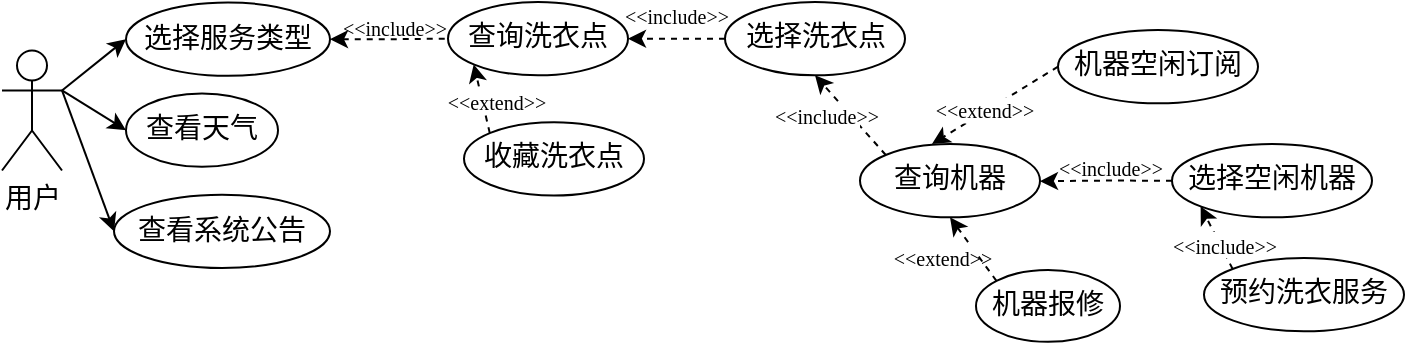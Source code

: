 <mxfile version="26.2.14">
  <diagram name="第 1 页" id="bXbiH3EwShpQN_3dVzvC">
    <mxGraphModel dx="1042" dy="562" grid="1" gridSize="10" guides="1" tooltips="1" connect="1" arrows="1" fold="1" page="1" pageScale="1" pageWidth="827" pageHeight="1169" math="0" shadow="0">
      <root>
        <mxCell id="0" />
        <mxCell id="1" parent="0" />
        <mxCell id="yq6kMvonuecbsFn-W1nJ-34" style="edgeStyle=none;rounded=0;orthogonalLoop=1;jettySize=auto;html=1;exitX=1;exitY=0.333;exitDx=0;exitDy=0;exitPerimeter=0;entryX=0;entryY=0.5;entryDx=0;entryDy=0;" edge="1" parent="1" source="rSCCLJno3e1j1hXcmhqp-1" target="rSCCLJno3e1j1hXcmhqp-6">
          <mxGeometry relative="1" as="geometry" />
        </mxCell>
        <mxCell id="yq6kMvonuecbsFn-W1nJ-35" style="edgeStyle=none;rounded=0;orthogonalLoop=1;jettySize=auto;html=1;exitX=1;exitY=0.333;exitDx=0;exitDy=0;exitPerimeter=0;entryX=0;entryY=0.5;entryDx=0;entryDy=0;" edge="1" parent="1" source="rSCCLJno3e1j1hXcmhqp-1" target="rSCCLJno3e1j1hXcmhqp-7">
          <mxGeometry relative="1" as="geometry" />
        </mxCell>
        <mxCell id="yq6kMvonuecbsFn-W1nJ-36" style="edgeStyle=none;rounded=0;orthogonalLoop=1;jettySize=auto;html=1;exitX=1;exitY=0.333;exitDx=0;exitDy=0;exitPerimeter=0;entryX=0;entryY=0.5;entryDx=0;entryDy=0;" edge="1" parent="1" source="rSCCLJno3e1j1hXcmhqp-1" target="yq6kMvonuecbsFn-W1nJ-32">
          <mxGeometry relative="1" as="geometry" />
        </mxCell>
        <mxCell id="rSCCLJno3e1j1hXcmhqp-1" value="用户" style="shape=umlActor;verticalLabelPosition=bottom;verticalAlign=top;html=1;outlineConnect=0;fontFamily=宋体;fontSize=14;" parent="1" vertex="1">
          <mxGeometry x="130" y="99.24" width="30" height="60" as="geometry" />
        </mxCell>
        <mxCell id="yq6kMvonuecbsFn-W1nJ-3" style="edgeStyle=orthogonalEdgeStyle;rounded=0;orthogonalLoop=1;jettySize=auto;html=1;exitX=1;exitY=0.5;exitDx=0;exitDy=0;entryX=0;entryY=0.5;entryDx=0;entryDy=0;dashed=1;startArrow=classic;startFill=1;endArrow=none;" edge="1" parent="1" source="rSCCLJno3e1j1hXcmhqp-6" target="0HjXq0CEjoln_zBARy2v-4">
          <mxGeometry relative="1" as="geometry" />
        </mxCell>
        <mxCell id="rSCCLJno3e1j1hXcmhqp-6" value="选择服务类型" style="ellipse;whiteSpace=wrap;html=1;fontFamily=宋体;fontSize=14;" parent="1" vertex="1">
          <mxGeometry x="192" y="75.26" width="102" height="36.67" as="geometry" />
        </mxCell>
        <mxCell id="rSCCLJno3e1j1hXcmhqp-7" value="查看天气" style="ellipse;whiteSpace=wrap;html=1;fontFamily=宋体;fontSize=14;" parent="1" vertex="1">
          <mxGeometry x="192" y="120.74" width="76" height="36.67" as="geometry" />
        </mxCell>
        <mxCell id="yq6kMvonuecbsFn-W1nJ-33" style="edgeStyle=none;rounded=0;orthogonalLoop=1;jettySize=auto;html=1;exitX=0;exitY=0;exitDx=0;exitDy=0;entryX=0.5;entryY=1;entryDx=0;entryDy=0;dashed=1;" edge="1" parent="1" source="0HjXq0CEjoln_zBARy2v-1" target="0HjXq0CEjoln_zBARy2v-2">
          <mxGeometry relative="1" as="geometry" />
        </mxCell>
        <mxCell id="0HjXq0CEjoln_zBARy2v-1" value="查询机器" style="ellipse;whiteSpace=wrap;html=1;fontFamily=宋体;fontSize=14;" parent="1" vertex="1">
          <mxGeometry x="559" y="146.0" width="90" height="36.67" as="geometry" />
        </mxCell>
        <mxCell id="yq6kMvonuecbsFn-W1nJ-26" style="edgeStyle=none;rounded=0;orthogonalLoop=1;jettySize=auto;html=1;exitX=0;exitY=0.5;exitDx=0;exitDy=0;entryX=1;entryY=0.5;entryDx=0;entryDy=0;dashed=1;" edge="1" parent="1" source="0HjXq0CEjoln_zBARy2v-2" target="0HjXq0CEjoln_zBARy2v-4">
          <mxGeometry relative="1" as="geometry" />
        </mxCell>
        <mxCell id="0HjXq0CEjoln_zBARy2v-2" value="选择洗衣点" style="ellipse;whiteSpace=wrap;html=1;fontFamily=宋体;fontSize=14;" parent="1" vertex="1">
          <mxGeometry x="491.5" y="75" width="90" height="36.67" as="geometry" />
        </mxCell>
        <mxCell id="0HjXq0CEjoln_zBARy2v-4" value="查询洗衣点" style="ellipse;whiteSpace=wrap;html=1;fontFamily=宋体;fontSize=14;" parent="1" vertex="1">
          <mxGeometry x="353" y="75" width="90" height="36.67" as="geometry" />
        </mxCell>
        <mxCell id="yq6kMvonuecbsFn-W1nJ-25" style="edgeStyle=none;rounded=0;orthogonalLoop=1;jettySize=auto;html=1;exitX=0;exitY=0;exitDx=0;exitDy=0;entryX=0;entryY=1;entryDx=0;entryDy=0;dashed=1;" edge="1" parent="1" source="0HjXq0CEjoln_zBARy2v-5" target="0HjXq0CEjoln_zBARy2v-4">
          <mxGeometry relative="1" as="geometry" />
        </mxCell>
        <mxCell id="0HjXq0CEjoln_zBARy2v-5" value="收藏洗衣点" style="ellipse;whiteSpace=wrap;html=1;fontFamily=宋体;fontSize=14;" parent="1" vertex="1">
          <mxGeometry x="361" y="135.07" width="90" height="36.67" as="geometry" />
        </mxCell>
        <mxCell id="yq6kMvonuecbsFn-W1nJ-24" style="edgeStyle=none;rounded=0;orthogonalLoop=1;jettySize=auto;html=1;exitX=0;exitY=0;exitDx=0;exitDy=0;entryX=0.5;entryY=1;entryDx=0;entryDy=0;dashed=1;" edge="1" parent="1" source="0HjXq0CEjoln_zBARy2v-6" target="0HjXq0CEjoln_zBARy2v-1">
          <mxGeometry relative="1" as="geometry" />
        </mxCell>
        <mxCell id="0HjXq0CEjoln_zBARy2v-6" value="机器报修" style="ellipse;whiteSpace=wrap;html=1;fontFamily=宋体;fontSize=14;" parent="1" vertex="1">
          <mxGeometry x="617" y="209" width="72" height="35.93" as="geometry" />
        </mxCell>
        <mxCell id="yq6kMvonuecbsFn-W1nJ-15" style="rounded=0;orthogonalLoop=1;jettySize=auto;html=1;exitX=0;exitY=0.5;exitDx=0;exitDy=0;entryX=0.5;entryY=0;entryDx=0;entryDy=0;dashed=1;" edge="1" parent="1" source="0HjXq0CEjoln_zBARy2v-7">
          <mxGeometry relative="1" as="geometry">
            <mxPoint x="595" y="146" as="targetPoint" />
          </mxGeometry>
        </mxCell>
        <mxCell id="0HjXq0CEjoln_zBARy2v-7" value="机器空闲订阅" style="ellipse;whiteSpace=wrap;html=1;fontFamily=宋体;fontSize=14;" parent="1" vertex="1">
          <mxGeometry x="658" y="89" width="100" height="36.67" as="geometry" />
        </mxCell>
        <mxCell id="yq6kMvonuecbsFn-W1nJ-23" style="edgeStyle=none;rounded=0;orthogonalLoop=1;jettySize=auto;html=1;exitX=0;exitY=0;exitDx=0;exitDy=0;entryX=0;entryY=1;entryDx=0;entryDy=0;dashed=1;" edge="1" parent="1" source="0HjXq0CEjoln_zBARy2v-8" target="0HjXq0CEjoln_zBARy2v-9">
          <mxGeometry relative="1" as="geometry" />
        </mxCell>
        <mxCell id="0HjXq0CEjoln_zBARy2v-8" value="预约洗衣服务" style="ellipse;whiteSpace=wrap;html=1;fontFamily=宋体;fontSize=14;" parent="1" vertex="1">
          <mxGeometry x="731" y="203.0" width="100" height="36.67" as="geometry" />
        </mxCell>
        <mxCell id="yq6kMvonuecbsFn-W1nJ-6" style="edgeStyle=orthogonalEdgeStyle;rounded=0;orthogonalLoop=1;jettySize=auto;html=1;exitX=0;exitY=0.5;exitDx=0;exitDy=0;entryX=1;entryY=0.5;entryDx=0;entryDy=0;dashed=1;" edge="1" parent="1" source="0HjXq0CEjoln_zBARy2v-9">
          <mxGeometry relative="1" as="geometry">
            <mxPoint x="649.0" y="164.595" as="targetPoint" />
          </mxGeometry>
        </mxCell>
        <mxCell id="0HjXq0CEjoln_zBARy2v-9" value="选择空闲机器" style="ellipse;whiteSpace=wrap;html=1;fontFamily=宋体;fontSize=14;" parent="1" vertex="1">
          <mxGeometry x="715" y="146" width="100" height="36.67" as="geometry" />
        </mxCell>
        <mxCell id="yq6kMvonuecbsFn-W1nJ-5" value="&amp;lt;&amp;lt;include&amp;gt;&amp;gt;" style="text;html=1;align=center;verticalAlign=middle;whiteSpace=wrap;rounded=0;fontFamily=Times New Roman;fontSize=10;" vertex="1" parent="1">
          <mxGeometry x="310" y="81.0" width="33" height="13" as="geometry" />
        </mxCell>
        <mxCell id="yq6kMvonuecbsFn-W1nJ-7" value="&amp;lt;&amp;lt;include&amp;gt;&amp;gt;" style="text;html=1;align=center;verticalAlign=middle;whiteSpace=wrap;rounded=0;fontFamily=Times New Roman;fontSize=10;" vertex="1" parent="1">
          <mxGeometry x="668" y="151" width="33" height="13" as="geometry" />
        </mxCell>
        <mxCell id="yq6kMvonuecbsFn-W1nJ-10" value="&amp;lt;&amp;lt;extend&amp;gt;&amp;gt;" style="text;html=1;align=center;verticalAlign=middle;whiteSpace=wrap;rounded=0;fontFamily=Times New Roman;fontSize=10;fillColor=default;" vertex="1" parent="1">
          <mxGeometry x="361" y="118" width="33" height="13" as="geometry" />
        </mxCell>
        <mxCell id="yq6kMvonuecbsFn-W1nJ-11" value="&amp;lt;&amp;lt;extend&amp;gt;&amp;gt;" style="text;html=1;align=center;verticalAlign=middle;whiteSpace=wrap;rounded=0;fontFamily=Times New Roman;fontSize=10;fillColor=default;" vertex="1" parent="1">
          <mxGeometry x="605" y="122.74" width="33" height="13" as="geometry" />
        </mxCell>
        <mxCell id="yq6kMvonuecbsFn-W1nJ-16" value="&amp;lt;&amp;lt;include&amp;gt;&amp;gt;" style="text;html=1;align=center;verticalAlign=middle;whiteSpace=wrap;rounded=0;fontFamily=Times New Roman;fontSize=10;fillColor=default;" vertex="1" parent="1">
          <mxGeometry x="725" y="190" width="33" height="13" as="geometry" />
        </mxCell>
        <mxCell id="yq6kMvonuecbsFn-W1nJ-21" value="&amp;lt;&amp;lt;extend&amp;gt;&amp;gt;" style="text;html=1;align=center;verticalAlign=middle;whiteSpace=wrap;rounded=0;fontFamily=Times New Roman;fontSize=10;fillColor=default;" vertex="1" parent="1">
          <mxGeometry x="584" y="196" width="33" height="13" as="geometry" />
        </mxCell>
        <mxCell id="yq6kMvonuecbsFn-W1nJ-28" value="&amp;lt;&amp;lt;include&amp;gt;&amp;gt;" style="text;html=1;align=center;verticalAlign=middle;whiteSpace=wrap;rounded=0;fontFamily=Times New Roman;fontSize=10;" vertex="1" parent="1">
          <mxGeometry x="451" y="75.26" width="33" height="13" as="geometry" />
        </mxCell>
        <mxCell id="yq6kMvonuecbsFn-W1nJ-30" value="&amp;lt;&amp;lt;include&amp;gt;&amp;gt;" style="text;html=1;align=center;verticalAlign=middle;whiteSpace=wrap;rounded=0;fontFamily=Times New Roman;fontSize=10;fillColor=default;" vertex="1" parent="1">
          <mxGeometry x="526" y="125.67" width="33" height="13" as="geometry" />
        </mxCell>
        <mxCell id="yq6kMvonuecbsFn-W1nJ-32" value="查看系统公告" style="ellipse;whiteSpace=wrap;html=1;fontFamily=宋体;fontSize=14;" vertex="1" parent="1">
          <mxGeometry x="186" y="171.33" width="108" height="36.67" as="geometry" />
        </mxCell>
      </root>
    </mxGraphModel>
  </diagram>
</mxfile>
